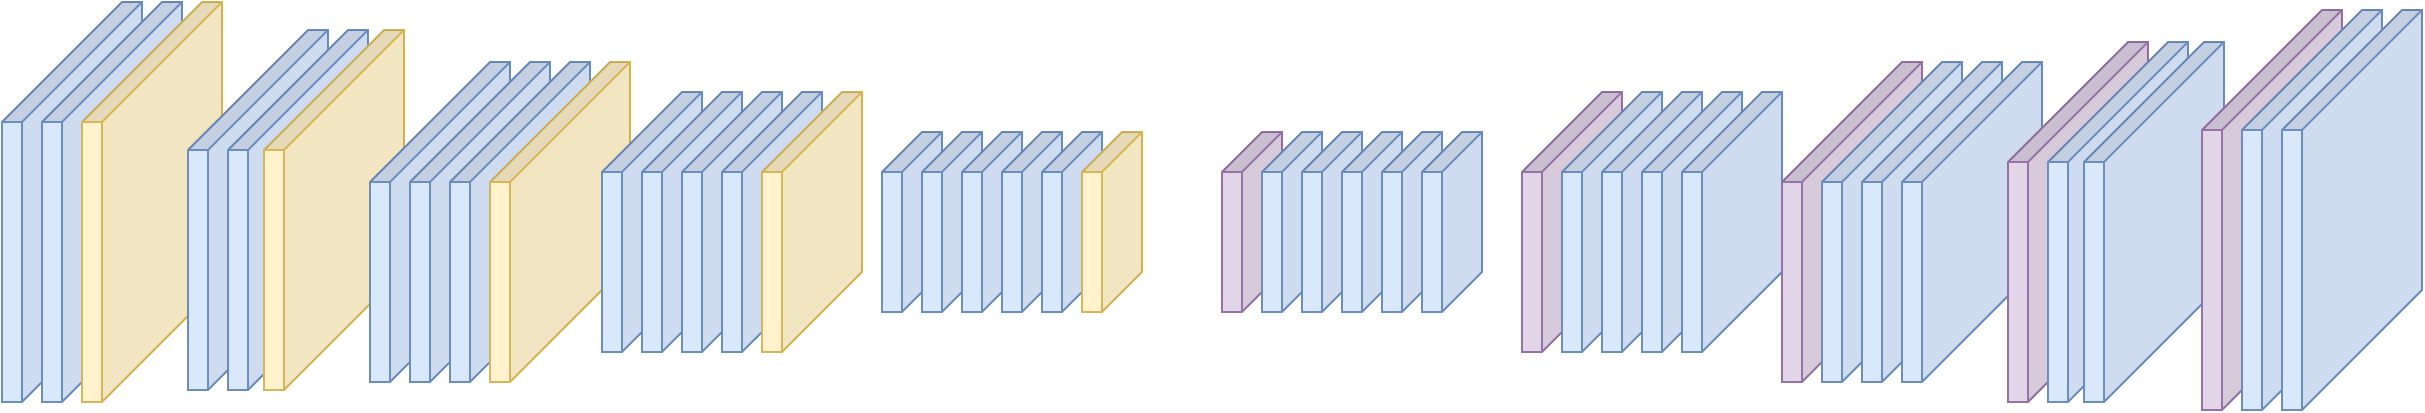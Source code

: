 <mxfile version="21.1.2" type="github">
  <diagram name="第 1 页" id="C3Rt4zPMQhMByHxWCD_6">
    <mxGraphModel dx="1720" dy="913" grid="1" gridSize="10" guides="1" tooltips="1" connect="1" arrows="1" fold="1" page="1" pageScale="1" pageWidth="827" pageHeight="1169" math="0" shadow="0">
      <root>
        <mxCell id="0" />
        <mxCell id="1" parent="0" />
        <mxCell id="XNQVcV-ULBvw991r1sIG-1" value="" style="shape=cube;whiteSpace=wrap;html=1;boundedLbl=1;backgroundOutline=1;darkOpacity=0.05;darkOpacity2=0.1;rotation=0;size=60;direction=south;flipH=0;flipV=0;fillColor=#dae8fc;strokeColor=#6c8ebf;" vertex="1" parent="1">
          <mxGeometry x="100" y="130" width="70" height="200" as="geometry" />
        </mxCell>
        <mxCell id="XNQVcV-ULBvw991r1sIG-4" value="" style="shape=cube;whiteSpace=wrap;html=1;boundedLbl=1;backgroundOutline=1;darkOpacity=0.05;darkOpacity2=0.1;rotation=0;size=60;direction=south;flipH=0;flipV=0;fillColor=#dae8fc;strokeColor=#6c8ebf;" vertex="1" parent="1">
          <mxGeometry x="120" y="130" width="70" height="200" as="geometry" />
        </mxCell>
        <mxCell id="XNQVcV-ULBvw991r1sIG-5" value="" style="shape=cube;whiteSpace=wrap;html=1;boundedLbl=1;backgroundOutline=1;darkOpacity=0.05;darkOpacity2=0.1;rotation=0;size=60;direction=south;flipH=0;flipV=0;fillColor=#fff2cc;strokeColor=#d6b656;" vertex="1" parent="1">
          <mxGeometry x="140" y="130" width="70" height="200" as="geometry" />
        </mxCell>
        <mxCell id="XNQVcV-ULBvw991r1sIG-6" value="" style="shape=cube;whiteSpace=wrap;html=1;boundedLbl=1;backgroundOutline=1;darkOpacity=0.05;darkOpacity2=0.1;rotation=0;size=60;direction=south;flipH=0;flipV=0;fillColor=#dae8fc;strokeColor=#6c8ebf;" vertex="1" parent="1">
          <mxGeometry x="193" y="144" width="70" height="180" as="geometry" />
        </mxCell>
        <mxCell id="XNQVcV-ULBvw991r1sIG-9" value="" style="shape=cube;whiteSpace=wrap;html=1;boundedLbl=1;backgroundOutline=1;darkOpacity=0.05;darkOpacity2=0.1;rotation=0;size=60;direction=south;flipH=0;flipV=0;fillColor=#dae8fc;strokeColor=#6c8ebf;" vertex="1" parent="1">
          <mxGeometry x="213" y="144" width="70" height="180" as="geometry" />
        </mxCell>
        <mxCell id="XNQVcV-ULBvw991r1sIG-10" value="" style="shape=cube;whiteSpace=wrap;html=1;boundedLbl=1;backgroundOutline=1;darkOpacity=0.05;darkOpacity2=0.1;rotation=0;size=60;direction=south;flipH=0;flipV=0;fillColor=#fff2cc;strokeColor=#d6b656;" vertex="1" parent="1">
          <mxGeometry x="231" y="144" width="70" height="180" as="geometry" />
        </mxCell>
        <mxCell id="XNQVcV-ULBvw991r1sIG-11" value="" style="shape=cube;whiteSpace=wrap;html=1;boundedLbl=1;backgroundOutline=1;darkOpacity=0.05;darkOpacity2=0.1;rotation=0;size=60;direction=south;flipH=0;flipV=0;fillColor=#dae8fc;strokeColor=#6c8ebf;" vertex="1" parent="1">
          <mxGeometry x="284" y="160" width="70" height="160" as="geometry" />
        </mxCell>
        <mxCell id="XNQVcV-ULBvw991r1sIG-12" value="" style="shape=cube;whiteSpace=wrap;html=1;boundedLbl=1;backgroundOutline=1;darkOpacity=0.05;darkOpacity2=0.1;rotation=0;size=60;direction=south;flipH=0;flipV=0;fillColor=#dae8fc;strokeColor=#6c8ebf;" vertex="1" parent="1">
          <mxGeometry x="304" y="160" width="70" height="160" as="geometry" />
        </mxCell>
        <mxCell id="XNQVcV-ULBvw991r1sIG-13" value="" style="shape=cube;whiteSpace=wrap;html=1;boundedLbl=1;backgroundOutline=1;darkOpacity=0.05;darkOpacity2=0.1;rotation=0;size=60;direction=south;flipH=0;flipV=0;fillColor=#dae8fc;strokeColor=#6c8ebf;" vertex="1" parent="1">
          <mxGeometry x="324" y="160" width="70" height="160" as="geometry" />
        </mxCell>
        <mxCell id="XNQVcV-ULBvw991r1sIG-14" value="" style="shape=cube;whiteSpace=wrap;html=1;boundedLbl=1;backgroundOutline=1;darkOpacity=0.05;darkOpacity2=0.1;rotation=0;size=60;direction=south;flipH=0;flipV=0;fillColor=#fff2cc;strokeColor=#d6b656;" vertex="1" parent="1">
          <mxGeometry x="344" y="160" width="70" height="160" as="geometry" />
        </mxCell>
        <mxCell id="XNQVcV-ULBvw991r1sIG-15" value="" style="shape=cube;whiteSpace=wrap;html=1;boundedLbl=1;backgroundOutline=1;darkOpacity=0.05;darkOpacity2=0.1;rotation=0;size=40;direction=south;flipH=0;flipV=0;fillColor=#dae8fc;strokeColor=#6c8ebf;" vertex="1" parent="1">
          <mxGeometry x="400" y="175" width="50" height="130" as="geometry" />
        </mxCell>
        <mxCell id="XNQVcV-ULBvw991r1sIG-16" value="" style="shape=cube;whiteSpace=wrap;html=1;boundedLbl=1;backgroundOutline=1;darkOpacity=0.05;darkOpacity2=0.1;rotation=0;size=40;direction=south;flipH=0;flipV=0;fillColor=#dae8fc;strokeColor=#6c8ebf;" vertex="1" parent="1">
          <mxGeometry x="420" y="175" width="50" height="130" as="geometry" />
        </mxCell>
        <mxCell id="XNQVcV-ULBvw991r1sIG-17" value="" style="shape=cube;whiteSpace=wrap;html=1;boundedLbl=1;backgroundOutline=1;darkOpacity=0.05;darkOpacity2=0.1;rotation=0;size=40;direction=south;flipH=0;flipV=0;fillColor=#dae8fc;strokeColor=#6c8ebf;" vertex="1" parent="1">
          <mxGeometry x="440" y="175" width="50" height="130" as="geometry" />
        </mxCell>
        <mxCell id="XNQVcV-ULBvw991r1sIG-18" value="" style="shape=cube;whiteSpace=wrap;html=1;boundedLbl=1;backgroundOutline=1;darkOpacity=0.05;darkOpacity2=0.1;rotation=0;size=40;direction=south;flipH=0;flipV=0;fillColor=#dae8fc;strokeColor=#6c8ebf;" vertex="1" parent="1">
          <mxGeometry x="460" y="175" width="50" height="130" as="geometry" />
        </mxCell>
        <mxCell id="XNQVcV-ULBvw991r1sIG-19" value="" style="shape=cube;whiteSpace=wrap;html=1;boundedLbl=1;backgroundOutline=1;darkOpacity=0.05;darkOpacity2=0.1;rotation=0;size=40;direction=south;flipH=0;flipV=0;fillColor=#fff2cc;strokeColor=#d6b656;" vertex="1" parent="1">
          <mxGeometry x="480" y="175" width="50" height="130" as="geometry" />
        </mxCell>
        <mxCell id="XNQVcV-ULBvw991r1sIG-20" value="" style="shape=cube;whiteSpace=wrap;html=1;boundedLbl=1;backgroundOutline=1;darkOpacity=0.05;darkOpacity2=0.1;rotation=0;size=20;direction=south;flipH=0;flipV=0;fillColor=#dae8fc;strokeColor=#6c8ebf;" vertex="1" parent="1">
          <mxGeometry x="540" y="195" width="30" height="90" as="geometry" />
        </mxCell>
        <mxCell id="XNQVcV-ULBvw991r1sIG-21" value="" style="shape=cube;whiteSpace=wrap;html=1;boundedLbl=1;backgroundOutline=1;darkOpacity=0.05;darkOpacity2=0.1;rotation=0;size=20;direction=south;flipH=0;flipV=0;fillColor=#dae8fc;strokeColor=#6c8ebf;" vertex="1" parent="1">
          <mxGeometry x="560" y="195" width="30" height="90" as="geometry" />
        </mxCell>
        <mxCell id="XNQVcV-ULBvw991r1sIG-22" value="" style="shape=cube;whiteSpace=wrap;html=1;boundedLbl=1;backgroundOutline=1;darkOpacity=0.05;darkOpacity2=0.1;rotation=0;size=20;direction=south;flipH=0;flipV=0;fillColor=#dae8fc;strokeColor=#6c8ebf;" vertex="1" parent="1">
          <mxGeometry x="580" y="195" width="30" height="90" as="geometry" />
        </mxCell>
        <mxCell id="XNQVcV-ULBvw991r1sIG-23" value="" style="shape=cube;whiteSpace=wrap;html=1;boundedLbl=1;backgroundOutline=1;darkOpacity=0.05;darkOpacity2=0.1;rotation=0;size=20;direction=south;flipH=0;flipV=0;fillColor=#dae8fc;strokeColor=#6c8ebf;" vertex="1" parent="1">
          <mxGeometry x="600" y="195" width="30" height="90" as="geometry" />
        </mxCell>
        <mxCell id="XNQVcV-ULBvw991r1sIG-24" value="" style="shape=cube;whiteSpace=wrap;html=1;boundedLbl=1;backgroundOutline=1;darkOpacity=0.05;darkOpacity2=0.1;rotation=0;size=20;direction=south;flipH=0;flipV=0;fillColor=#dae8fc;strokeColor=#6c8ebf;" vertex="1" parent="1">
          <mxGeometry x="620" y="195" width="30" height="90" as="geometry" />
        </mxCell>
        <mxCell id="XNQVcV-ULBvw991r1sIG-25" value="" style="shape=cube;whiteSpace=wrap;html=1;boundedLbl=1;backgroundOutline=1;darkOpacity=0.05;darkOpacity2=0.1;rotation=0;size=20;direction=south;flipH=0;flipV=0;fillColor=#fff2cc;strokeColor=#d6b656;" vertex="1" parent="1">
          <mxGeometry x="640" y="195" width="30" height="90" as="geometry" />
        </mxCell>
        <mxCell id="XNQVcV-ULBvw991r1sIG-26" value="" style="shape=cube;whiteSpace=wrap;html=1;boundedLbl=1;backgroundOutline=1;darkOpacity=0.05;darkOpacity2=0.1;rotation=0;size=20;direction=south;flipH=0;flipV=0;fillColor=#e1d5e7;strokeColor=#9673a6;" vertex="1" parent="1">
          <mxGeometry x="710" y="195" width="30" height="90" as="geometry" />
        </mxCell>
        <mxCell id="XNQVcV-ULBvw991r1sIG-27" value="" style="shape=cube;whiteSpace=wrap;html=1;boundedLbl=1;backgroundOutline=1;darkOpacity=0.05;darkOpacity2=0.1;rotation=0;size=20;direction=south;flipH=0;flipV=0;fillColor=#dae8fc;strokeColor=#6c8ebf;" vertex="1" parent="1">
          <mxGeometry x="730" y="195" width="30" height="90" as="geometry" />
        </mxCell>
        <mxCell id="XNQVcV-ULBvw991r1sIG-28" value="" style="shape=cube;whiteSpace=wrap;html=1;boundedLbl=1;backgroundOutline=1;darkOpacity=0.05;darkOpacity2=0.1;rotation=0;size=20;direction=south;flipH=0;flipV=0;fillColor=#dae8fc;strokeColor=#6c8ebf;" vertex="1" parent="1">
          <mxGeometry x="750" y="195" width="30" height="90" as="geometry" />
        </mxCell>
        <mxCell id="XNQVcV-ULBvw991r1sIG-29" value="" style="shape=cube;whiteSpace=wrap;html=1;boundedLbl=1;backgroundOutline=1;darkOpacity=0.05;darkOpacity2=0.1;rotation=0;size=20;direction=south;flipH=0;flipV=0;fillColor=#dae8fc;strokeColor=#6c8ebf;" vertex="1" parent="1">
          <mxGeometry x="770" y="195" width="30" height="90" as="geometry" />
        </mxCell>
        <mxCell id="XNQVcV-ULBvw991r1sIG-30" value="" style="shape=cube;whiteSpace=wrap;html=1;boundedLbl=1;backgroundOutline=1;darkOpacity=0.05;darkOpacity2=0.1;rotation=0;size=20;direction=south;flipH=0;flipV=0;fillColor=#dae8fc;strokeColor=#6c8ebf;" vertex="1" parent="1">
          <mxGeometry x="790" y="195" width="30" height="90" as="geometry" />
        </mxCell>
        <mxCell id="XNQVcV-ULBvw991r1sIG-31" value="" style="shape=cube;whiteSpace=wrap;html=1;boundedLbl=1;backgroundOutline=1;darkOpacity=0.05;darkOpacity2=0.1;rotation=0;size=20;direction=south;flipH=0;flipV=0;fillColor=#dae8fc;strokeColor=#6c8ebf;" vertex="1" parent="1">
          <mxGeometry x="810" y="195" width="30" height="90" as="geometry" />
        </mxCell>
        <mxCell id="XNQVcV-ULBvw991r1sIG-32" value="" style="shape=cube;whiteSpace=wrap;html=1;boundedLbl=1;backgroundOutline=1;darkOpacity=0.05;darkOpacity2=0.1;rotation=0;size=40;direction=south;flipH=0;flipV=0;fillColor=#e1d5e7;strokeColor=#9673a6;" vertex="1" parent="1">
          <mxGeometry x="860" y="175" width="50" height="130" as="geometry" />
        </mxCell>
        <mxCell id="XNQVcV-ULBvw991r1sIG-33" value="" style="shape=cube;whiteSpace=wrap;html=1;boundedLbl=1;backgroundOutline=1;darkOpacity=0.05;darkOpacity2=0.1;rotation=0;size=40;direction=south;flipH=0;flipV=0;fillColor=#dae8fc;strokeColor=#6c8ebf;" vertex="1" parent="1">
          <mxGeometry x="880" y="175" width="50" height="130" as="geometry" />
        </mxCell>
        <mxCell id="XNQVcV-ULBvw991r1sIG-34" value="" style="shape=cube;whiteSpace=wrap;html=1;boundedLbl=1;backgroundOutline=1;darkOpacity=0.05;darkOpacity2=0.1;rotation=0;size=40;direction=south;flipH=0;flipV=0;fillColor=#dae8fc;strokeColor=#6c8ebf;" vertex="1" parent="1">
          <mxGeometry x="900" y="175" width="50" height="130" as="geometry" />
        </mxCell>
        <mxCell id="XNQVcV-ULBvw991r1sIG-35" value="" style="shape=cube;whiteSpace=wrap;html=1;boundedLbl=1;backgroundOutline=1;darkOpacity=0.05;darkOpacity2=0.1;rotation=0;size=40;direction=south;flipH=0;flipV=0;fillColor=#dae8fc;strokeColor=#6c8ebf;" vertex="1" parent="1">
          <mxGeometry x="920" y="175" width="50" height="130" as="geometry" />
        </mxCell>
        <mxCell id="XNQVcV-ULBvw991r1sIG-36" value="" style="shape=cube;whiteSpace=wrap;html=1;boundedLbl=1;backgroundOutline=1;darkOpacity=0.05;darkOpacity2=0.1;rotation=0;size=40;direction=south;flipH=0;flipV=0;fillColor=#dae8fc;strokeColor=#6c8ebf;" vertex="1" parent="1">
          <mxGeometry x="940" y="175" width="50" height="130" as="geometry" />
        </mxCell>
        <mxCell id="XNQVcV-ULBvw991r1sIG-37" value="" style="shape=cube;whiteSpace=wrap;html=1;boundedLbl=1;backgroundOutline=1;darkOpacity=0.05;darkOpacity2=0.1;rotation=0;size=60;direction=south;flipH=0;flipV=0;fillColor=#e1d5e7;strokeColor=#9673a6;" vertex="1" parent="1">
          <mxGeometry x="990" y="160" width="70" height="160" as="geometry" />
        </mxCell>
        <mxCell id="XNQVcV-ULBvw991r1sIG-38" value="" style="shape=cube;whiteSpace=wrap;html=1;boundedLbl=1;backgroundOutline=1;darkOpacity=0.05;darkOpacity2=0.1;rotation=0;size=60;direction=south;flipH=0;flipV=0;fillColor=#dae8fc;strokeColor=#6c8ebf;" vertex="1" parent="1">
          <mxGeometry x="1010" y="160" width="70" height="160" as="geometry" />
        </mxCell>
        <mxCell id="XNQVcV-ULBvw991r1sIG-39" value="" style="shape=cube;whiteSpace=wrap;html=1;boundedLbl=1;backgroundOutline=1;darkOpacity=0.05;darkOpacity2=0.1;rotation=0;size=60;direction=south;flipH=0;flipV=0;fillColor=#dae8fc;strokeColor=#6c8ebf;" vertex="1" parent="1">
          <mxGeometry x="1030" y="160" width="70" height="160" as="geometry" />
        </mxCell>
        <mxCell id="XNQVcV-ULBvw991r1sIG-40" value="" style="shape=cube;whiteSpace=wrap;html=1;boundedLbl=1;backgroundOutline=1;darkOpacity=0.05;darkOpacity2=0.1;rotation=0;size=60;direction=south;flipH=0;flipV=0;fillColor=#dae8fc;strokeColor=#6c8ebf;" vertex="1" parent="1">
          <mxGeometry x="1050" y="160" width="70" height="160" as="geometry" />
        </mxCell>
        <mxCell id="XNQVcV-ULBvw991r1sIG-41" value="" style="shape=cube;whiteSpace=wrap;html=1;boundedLbl=1;backgroundOutline=1;darkOpacity=0.05;darkOpacity2=0.1;rotation=0;size=60;direction=south;flipH=0;flipV=0;fillColor=#e1d5e7;strokeColor=#9673a6;" vertex="1" parent="1">
          <mxGeometry x="1103" y="150" width="70" height="180" as="geometry" />
        </mxCell>
        <mxCell id="XNQVcV-ULBvw991r1sIG-42" value="" style="shape=cube;whiteSpace=wrap;html=1;boundedLbl=1;backgroundOutline=1;darkOpacity=0.05;darkOpacity2=0.1;rotation=0;size=60;direction=south;flipH=0;flipV=0;fillColor=#dae8fc;strokeColor=#6c8ebf;" vertex="1" parent="1">
          <mxGeometry x="1123" y="150" width="70" height="180" as="geometry" />
        </mxCell>
        <mxCell id="XNQVcV-ULBvw991r1sIG-43" value="" style="shape=cube;whiteSpace=wrap;html=1;boundedLbl=1;backgroundOutline=1;darkOpacity=0.05;darkOpacity2=0.1;rotation=0;size=60;direction=south;flipH=0;flipV=0;fillColor=#dae8fc;strokeColor=#6c8ebf;" vertex="1" parent="1">
          <mxGeometry x="1141" y="150" width="70" height="180" as="geometry" />
        </mxCell>
        <mxCell id="XNQVcV-ULBvw991r1sIG-44" value="" style="shape=cube;whiteSpace=wrap;html=1;boundedLbl=1;backgroundOutline=1;darkOpacity=0.05;darkOpacity2=0.1;rotation=0;size=60;direction=south;flipH=0;flipV=0;fillColor=#e1d5e7;strokeColor=#9673a6;" vertex="1" parent="1">
          <mxGeometry x="1200" y="134" width="70" height="200" as="geometry" />
        </mxCell>
        <mxCell id="XNQVcV-ULBvw991r1sIG-45" value="" style="shape=cube;whiteSpace=wrap;html=1;boundedLbl=1;backgroundOutline=1;darkOpacity=0.05;darkOpacity2=0.1;rotation=0;size=60;direction=south;flipH=0;flipV=0;fillColor=#dae8fc;strokeColor=#6c8ebf;" vertex="1" parent="1">
          <mxGeometry x="1220" y="134" width="70" height="200" as="geometry" />
        </mxCell>
        <mxCell id="XNQVcV-ULBvw991r1sIG-46" value="" style="shape=cube;whiteSpace=wrap;html=1;boundedLbl=1;backgroundOutline=1;darkOpacity=0.05;darkOpacity2=0.1;rotation=0;size=60;direction=south;flipH=0;flipV=0;fillColor=#dae8fc;strokeColor=#6c8ebf;" vertex="1" parent="1">
          <mxGeometry x="1240" y="134" width="70" height="200" as="geometry" />
        </mxCell>
      </root>
    </mxGraphModel>
  </diagram>
</mxfile>
